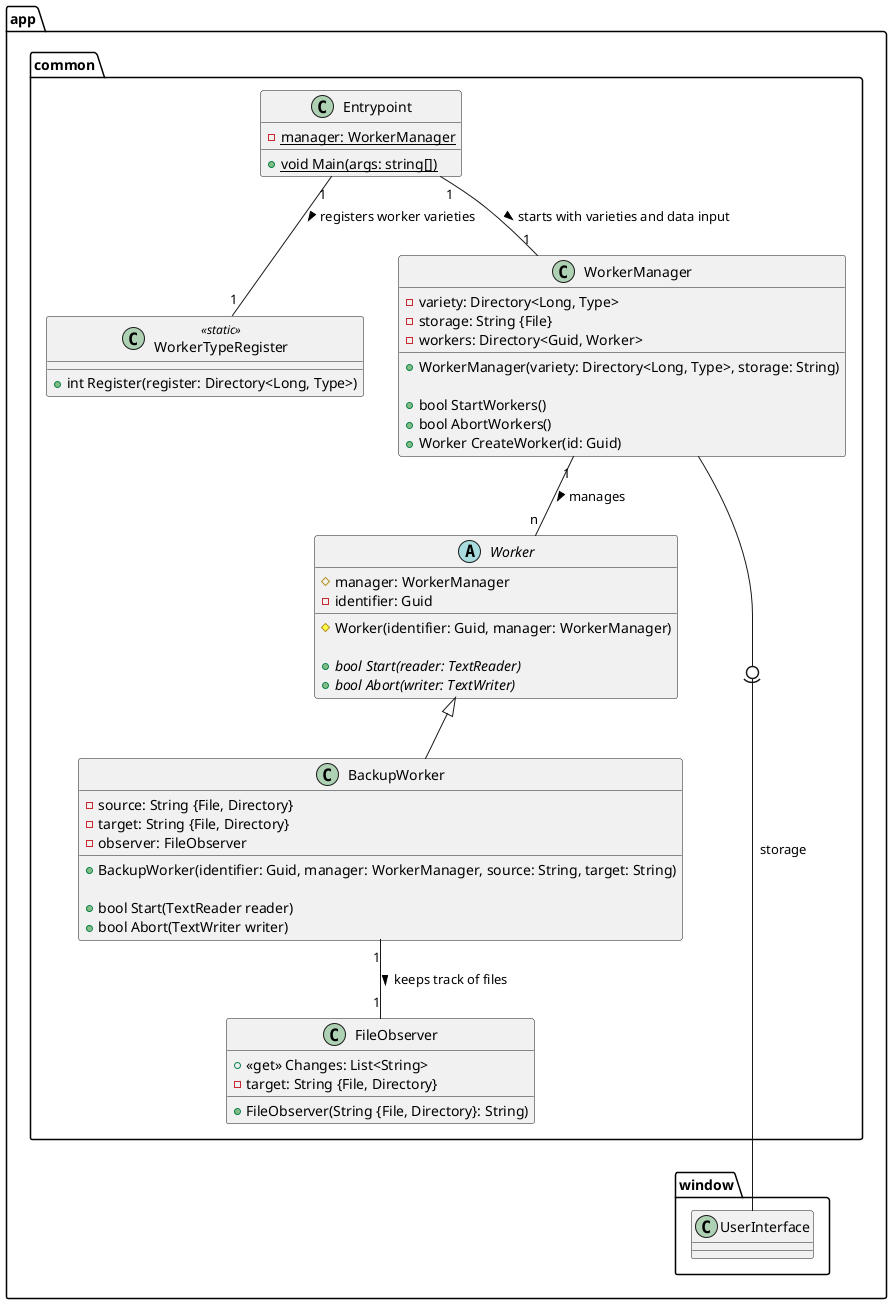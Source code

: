 @startuml Classes
top to bottom direction

!define file String {File, Directory}

package app.common {
    class Entrypoint {
        {static} -manager: WorkerManager
        {static} +void Main(args: string[])
    }

    class WorkerTypeRegister <<static>> {
        +int Register(register: Directory<Long, Type>)
    }

    class WorkerManager {
        -variety: Directory<Long, Type>
        -storage: String {File}
        -workers: Directory<Guid, Worker>

        +WorkerManager(variety: Directory<Long, Type>, storage: String)

        +bool StartWorkers()
        +bool AbortWorkers()
        +Worker CreateWorker(id: Guid)
    }

    abstract class Worker {
        #manager: WorkerManager
        -identifier: Guid

        #Worker(identifier: Guid, manager: WorkerManager)

        {abstract} +bool Start(reader: TextReader)
        {abstract} +bool Abort(writer: TextWriter)
    }

    class BackupWorker extends Worker {
        -source: file
        -target: file
        -observer: FileObserver

        +BackupWorker(identifier: Guid, manager: WorkerManager, source: String, target: String)

        +bool Start(TextReader reader)
        +bool Abort(TextWriter writer)
    }

    class FileObserver {
        +<<get>> Changes: List<String>
        -target: file

        +FileObserver(file: String)
    }
}

package app.window {
    class UserInterface {
    }
}

Entrypoint "1" -- "1" WorkerTypeRegister :  registers worker varieties >
Entrypoint "1" -- "1" WorkerManager : starts with varieties and data input >
WorkerManager "1" -- "n" Worker : manages >
BackupWorker "1" -- "1" FileObserver : keeps track of files >

WorkerManager ---0)-- UserInterface : storage

@enduml